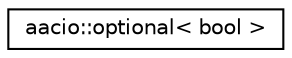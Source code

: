 digraph "Graphical Class Hierarchy"
{
  edge [fontname="Helvetica",fontsize="10",labelfontname="Helvetica",labelfontsize="10"];
  node [fontname="Helvetica",fontsize="10",shape=record];
  rankdir="LR";
  Node0 [label="aacio::optional\< bool \>",height=0.2,width=0.4,color="black", fillcolor="white", style="filled",URL="$classaacio_1_1optional.html"];
}
